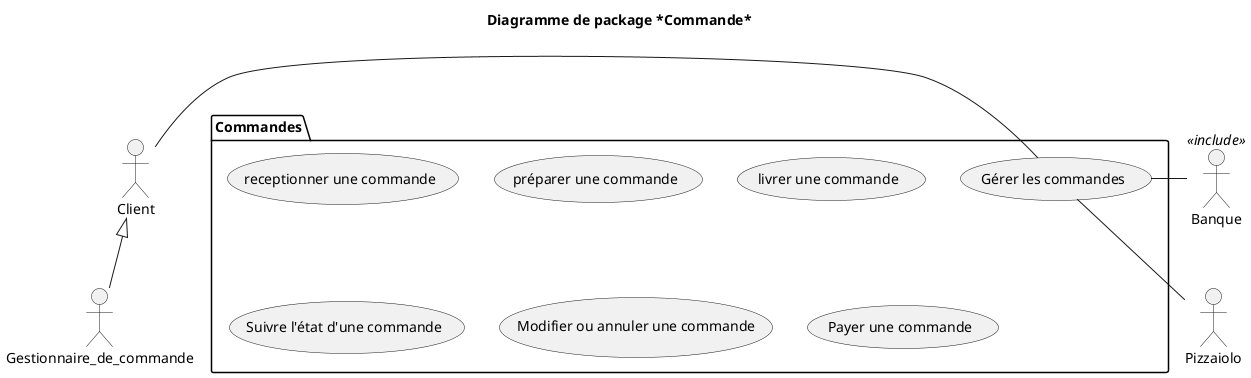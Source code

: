 @startuml 03_commande
title Diagramme de package *Commande*

actor Gestionnaire_de_commande as GESTCMD
actor Client as CUSTOMER
actor Banque <<include>> as BANK
actor Pizzaiolo as PZLO

package Commandes{
    ' left to right direction
    (Gérer les commandes) as CMD
    (receptionner une commande)
    (préparer une commande)
    (livrer une commande)
    (Suivre l'état d'une commande)
    (Modifier ou annuler une commande)
    (Payer une commande)
}

CUSTOMER <|-- GESTCMD
CUSTOMER - CMD
CMD -- PZLO
CMD - BANK


@enduml